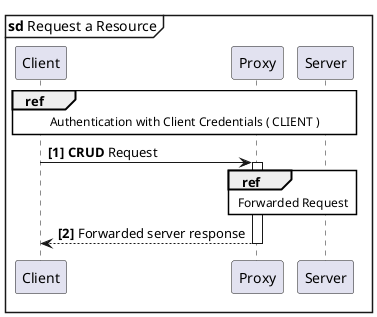 @startuml
'https://plantuml.com/sequence-diagram

skinparam sequenceReferenceBackgroundColor white

autonumber 1 1 "<b>[0]"
mainframe **sd** Request a Resource

participant "Client" as Client
participant "Proxy" as Proxy
participant "Server" as Server

ref over Client,Proxy, Server  : Authentication with Client Credentials ( CLIENT )
Client  ->  Proxy   ++  : **CRUD** Request
ref over Proxy, Server  : Forwarded Request
Client  <-- Proxy   --  : Forwarded server response
@enduml